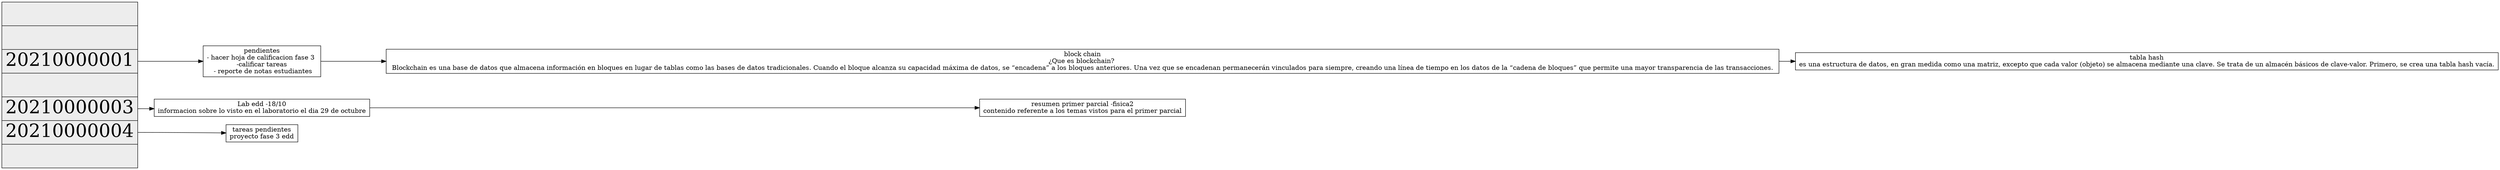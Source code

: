 digraph TablaHash{
rankdir=LR;
struct1 [label="<f0>   |<f1>   |<f2>20210000001|<f3>   |<f4>20210000003|<f5>20210000004|<f6> " shape=record, color=black, style=filled, fillcolor=gray93, fontsize="40"]; 
Node2A0[label="pendientes\n- hacer hoja de calificacion fase 3 
 -calificar tareas 
 - reporte de notas estudiantes" shape="box"] 
struct1:f2->Node2A0
Node2A1[label="block chain\n¿Que es blockchain? 
 Blockchain es una base de datos que almacena información en bloques en lugar de tablas como las bases de datos tradicionales. Cuando el bloque alcanza su capacidad máxima de datos, se “encadena” a los bloques anteriores. Una vez que se encadenan permanecerán vinculados para siempre, creando una línea de tiempo en los datos de la “cadena de bloques” que permite una mayor transparencia de las transacciones. " shape="box"] 
Node2A0->Node2A1
Node2A2[label="tabla hash\nes una estructura de datos, en gran medida como una matriz, excepto que cada valor (objeto) se almacena mediante una clave. Se trata de un almacén básicos de clave-valor. Primero, se crea una tabla hash vacía." shape="box"] 
Node2A1->Node2A2
Node4A0[label="Lab edd -18/10\ninformacion sobre lo visto en el laboratorio el dia 29 de octubre" shape="box"] 
struct1:f4->Node4A0
Node4A1[label="resumen primer parcial -fisica2\ncontenido referente a los temas vistos para el primer parcial" shape="box"] 
Node4A0->Node4A1
Node5A0[label="tareas pendientes\nproyecto fase 3 edd" shape="box"] 
struct1:f5->Node5A0

}